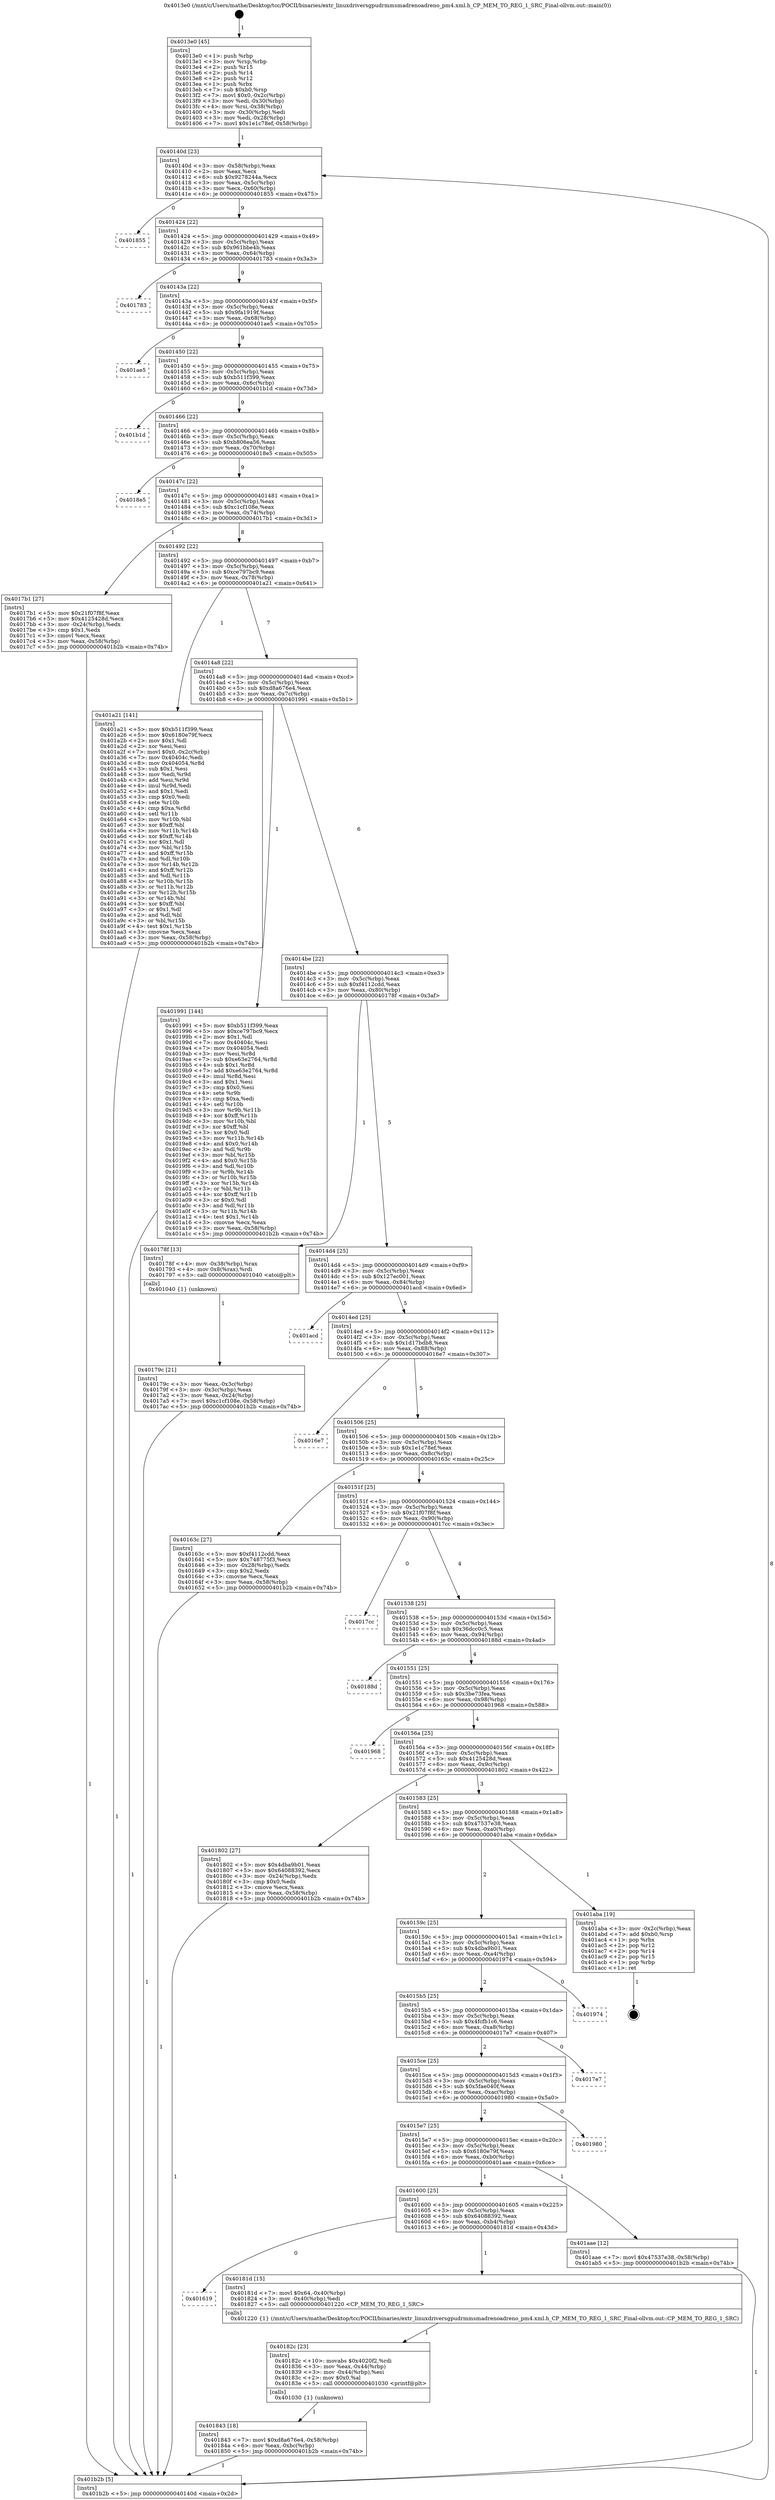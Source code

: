 digraph "0x4013e0" {
  label = "0x4013e0 (/mnt/c/Users/mathe/Desktop/tcc/POCII/binaries/extr_linuxdriversgpudrmmsmadrenoadreno_pm4.xml.h_CP_MEM_TO_REG_1_SRC_Final-ollvm.out::main(0))"
  labelloc = "t"
  node[shape=record]

  Entry [label="",width=0.3,height=0.3,shape=circle,fillcolor=black,style=filled]
  "0x40140d" [label="{
     0x40140d [23]\l
     | [instrs]\l
     &nbsp;&nbsp;0x40140d \<+3\>: mov -0x58(%rbp),%eax\l
     &nbsp;&nbsp;0x401410 \<+2\>: mov %eax,%ecx\l
     &nbsp;&nbsp;0x401412 \<+6\>: sub $0x9278244a,%ecx\l
     &nbsp;&nbsp;0x401418 \<+3\>: mov %eax,-0x5c(%rbp)\l
     &nbsp;&nbsp;0x40141b \<+3\>: mov %ecx,-0x60(%rbp)\l
     &nbsp;&nbsp;0x40141e \<+6\>: je 0000000000401855 \<main+0x475\>\l
  }"]
  "0x401855" [label="{
     0x401855\l
  }", style=dashed]
  "0x401424" [label="{
     0x401424 [22]\l
     | [instrs]\l
     &nbsp;&nbsp;0x401424 \<+5\>: jmp 0000000000401429 \<main+0x49\>\l
     &nbsp;&nbsp;0x401429 \<+3\>: mov -0x5c(%rbp),%eax\l
     &nbsp;&nbsp;0x40142c \<+5\>: sub $0x961bbe4b,%eax\l
     &nbsp;&nbsp;0x401431 \<+3\>: mov %eax,-0x64(%rbp)\l
     &nbsp;&nbsp;0x401434 \<+6\>: je 0000000000401783 \<main+0x3a3\>\l
  }"]
  Exit [label="",width=0.3,height=0.3,shape=circle,fillcolor=black,style=filled,peripheries=2]
  "0x401783" [label="{
     0x401783\l
  }", style=dashed]
  "0x40143a" [label="{
     0x40143a [22]\l
     | [instrs]\l
     &nbsp;&nbsp;0x40143a \<+5\>: jmp 000000000040143f \<main+0x5f\>\l
     &nbsp;&nbsp;0x40143f \<+3\>: mov -0x5c(%rbp),%eax\l
     &nbsp;&nbsp;0x401442 \<+5\>: sub $0x9fa1919f,%eax\l
     &nbsp;&nbsp;0x401447 \<+3\>: mov %eax,-0x68(%rbp)\l
     &nbsp;&nbsp;0x40144a \<+6\>: je 0000000000401ae5 \<main+0x705\>\l
  }"]
  "0x401843" [label="{
     0x401843 [18]\l
     | [instrs]\l
     &nbsp;&nbsp;0x401843 \<+7\>: movl $0xd8a676e4,-0x58(%rbp)\l
     &nbsp;&nbsp;0x40184a \<+6\>: mov %eax,-0xbc(%rbp)\l
     &nbsp;&nbsp;0x401850 \<+5\>: jmp 0000000000401b2b \<main+0x74b\>\l
  }"]
  "0x401ae5" [label="{
     0x401ae5\l
  }", style=dashed]
  "0x401450" [label="{
     0x401450 [22]\l
     | [instrs]\l
     &nbsp;&nbsp;0x401450 \<+5\>: jmp 0000000000401455 \<main+0x75\>\l
     &nbsp;&nbsp;0x401455 \<+3\>: mov -0x5c(%rbp),%eax\l
     &nbsp;&nbsp;0x401458 \<+5\>: sub $0xb511f399,%eax\l
     &nbsp;&nbsp;0x40145d \<+3\>: mov %eax,-0x6c(%rbp)\l
     &nbsp;&nbsp;0x401460 \<+6\>: je 0000000000401b1d \<main+0x73d\>\l
  }"]
  "0x40182c" [label="{
     0x40182c [23]\l
     | [instrs]\l
     &nbsp;&nbsp;0x40182c \<+10\>: movabs $0x4020f2,%rdi\l
     &nbsp;&nbsp;0x401836 \<+3\>: mov %eax,-0x44(%rbp)\l
     &nbsp;&nbsp;0x401839 \<+3\>: mov -0x44(%rbp),%esi\l
     &nbsp;&nbsp;0x40183c \<+2\>: mov $0x0,%al\l
     &nbsp;&nbsp;0x40183e \<+5\>: call 0000000000401030 \<printf@plt\>\l
     | [calls]\l
     &nbsp;&nbsp;0x401030 \{1\} (unknown)\l
  }"]
  "0x401b1d" [label="{
     0x401b1d\l
  }", style=dashed]
  "0x401466" [label="{
     0x401466 [22]\l
     | [instrs]\l
     &nbsp;&nbsp;0x401466 \<+5\>: jmp 000000000040146b \<main+0x8b\>\l
     &nbsp;&nbsp;0x40146b \<+3\>: mov -0x5c(%rbp),%eax\l
     &nbsp;&nbsp;0x40146e \<+5\>: sub $0xb806ea56,%eax\l
     &nbsp;&nbsp;0x401473 \<+3\>: mov %eax,-0x70(%rbp)\l
     &nbsp;&nbsp;0x401476 \<+6\>: je 00000000004018e5 \<main+0x505\>\l
  }"]
  "0x401619" [label="{
     0x401619\l
  }", style=dashed]
  "0x4018e5" [label="{
     0x4018e5\l
  }", style=dashed]
  "0x40147c" [label="{
     0x40147c [22]\l
     | [instrs]\l
     &nbsp;&nbsp;0x40147c \<+5\>: jmp 0000000000401481 \<main+0xa1\>\l
     &nbsp;&nbsp;0x401481 \<+3\>: mov -0x5c(%rbp),%eax\l
     &nbsp;&nbsp;0x401484 \<+5\>: sub $0xc1cf108e,%eax\l
     &nbsp;&nbsp;0x401489 \<+3\>: mov %eax,-0x74(%rbp)\l
     &nbsp;&nbsp;0x40148c \<+6\>: je 00000000004017b1 \<main+0x3d1\>\l
  }"]
  "0x40181d" [label="{
     0x40181d [15]\l
     | [instrs]\l
     &nbsp;&nbsp;0x40181d \<+7\>: movl $0x64,-0x40(%rbp)\l
     &nbsp;&nbsp;0x401824 \<+3\>: mov -0x40(%rbp),%edi\l
     &nbsp;&nbsp;0x401827 \<+5\>: call 0000000000401220 \<CP_MEM_TO_REG_1_SRC\>\l
     | [calls]\l
     &nbsp;&nbsp;0x401220 \{1\} (/mnt/c/Users/mathe/Desktop/tcc/POCII/binaries/extr_linuxdriversgpudrmmsmadrenoadreno_pm4.xml.h_CP_MEM_TO_REG_1_SRC_Final-ollvm.out::CP_MEM_TO_REG_1_SRC)\l
  }"]
  "0x4017b1" [label="{
     0x4017b1 [27]\l
     | [instrs]\l
     &nbsp;&nbsp;0x4017b1 \<+5\>: mov $0x21f07f8f,%eax\l
     &nbsp;&nbsp;0x4017b6 \<+5\>: mov $0x4125428d,%ecx\l
     &nbsp;&nbsp;0x4017bb \<+3\>: mov -0x24(%rbp),%edx\l
     &nbsp;&nbsp;0x4017be \<+3\>: cmp $0x1,%edx\l
     &nbsp;&nbsp;0x4017c1 \<+3\>: cmovl %ecx,%eax\l
     &nbsp;&nbsp;0x4017c4 \<+3\>: mov %eax,-0x58(%rbp)\l
     &nbsp;&nbsp;0x4017c7 \<+5\>: jmp 0000000000401b2b \<main+0x74b\>\l
  }"]
  "0x401492" [label="{
     0x401492 [22]\l
     | [instrs]\l
     &nbsp;&nbsp;0x401492 \<+5\>: jmp 0000000000401497 \<main+0xb7\>\l
     &nbsp;&nbsp;0x401497 \<+3\>: mov -0x5c(%rbp),%eax\l
     &nbsp;&nbsp;0x40149a \<+5\>: sub $0xce797bc9,%eax\l
     &nbsp;&nbsp;0x40149f \<+3\>: mov %eax,-0x78(%rbp)\l
     &nbsp;&nbsp;0x4014a2 \<+6\>: je 0000000000401a21 \<main+0x641\>\l
  }"]
  "0x401600" [label="{
     0x401600 [25]\l
     | [instrs]\l
     &nbsp;&nbsp;0x401600 \<+5\>: jmp 0000000000401605 \<main+0x225\>\l
     &nbsp;&nbsp;0x401605 \<+3\>: mov -0x5c(%rbp),%eax\l
     &nbsp;&nbsp;0x401608 \<+5\>: sub $0x64088392,%eax\l
     &nbsp;&nbsp;0x40160d \<+6\>: mov %eax,-0xb4(%rbp)\l
     &nbsp;&nbsp;0x401613 \<+6\>: je 000000000040181d \<main+0x43d\>\l
  }"]
  "0x401a21" [label="{
     0x401a21 [141]\l
     | [instrs]\l
     &nbsp;&nbsp;0x401a21 \<+5\>: mov $0xb511f399,%eax\l
     &nbsp;&nbsp;0x401a26 \<+5\>: mov $0x6180e79f,%ecx\l
     &nbsp;&nbsp;0x401a2b \<+2\>: mov $0x1,%dl\l
     &nbsp;&nbsp;0x401a2d \<+2\>: xor %esi,%esi\l
     &nbsp;&nbsp;0x401a2f \<+7\>: movl $0x0,-0x2c(%rbp)\l
     &nbsp;&nbsp;0x401a36 \<+7\>: mov 0x40404c,%edi\l
     &nbsp;&nbsp;0x401a3d \<+8\>: mov 0x404054,%r8d\l
     &nbsp;&nbsp;0x401a45 \<+3\>: sub $0x1,%esi\l
     &nbsp;&nbsp;0x401a48 \<+3\>: mov %edi,%r9d\l
     &nbsp;&nbsp;0x401a4b \<+3\>: add %esi,%r9d\l
     &nbsp;&nbsp;0x401a4e \<+4\>: imul %r9d,%edi\l
     &nbsp;&nbsp;0x401a52 \<+3\>: and $0x1,%edi\l
     &nbsp;&nbsp;0x401a55 \<+3\>: cmp $0x0,%edi\l
     &nbsp;&nbsp;0x401a58 \<+4\>: sete %r10b\l
     &nbsp;&nbsp;0x401a5c \<+4\>: cmp $0xa,%r8d\l
     &nbsp;&nbsp;0x401a60 \<+4\>: setl %r11b\l
     &nbsp;&nbsp;0x401a64 \<+3\>: mov %r10b,%bl\l
     &nbsp;&nbsp;0x401a67 \<+3\>: xor $0xff,%bl\l
     &nbsp;&nbsp;0x401a6a \<+3\>: mov %r11b,%r14b\l
     &nbsp;&nbsp;0x401a6d \<+4\>: xor $0xff,%r14b\l
     &nbsp;&nbsp;0x401a71 \<+3\>: xor $0x1,%dl\l
     &nbsp;&nbsp;0x401a74 \<+3\>: mov %bl,%r15b\l
     &nbsp;&nbsp;0x401a77 \<+4\>: and $0xff,%r15b\l
     &nbsp;&nbsp;0x401a7b \<+3\>: and %dl,%r10b\l
     &nbsp;&nbsp;0x401a7e \<+3\>: mov %r14b,%r12b\l
     &nbsp;&nbsp;0x401a81 \<+4\>: and $0xff,%r12b\l
     &nbsp;&nbsp;0x401a85 \<+3\>: and %dl,%r11b\l
     &nbsp;&nbsp;0x401a88 \<+3\>: or %r10b,%r15b\l
     &nbsp;&nbsp;0x401a8b \<+3\>: or %r11b,%r12b\l
     &nbsp;&nbsp;0x401a8e \<+3\>: xor %r12b,%r15b\l
     &nbsp;&nbsp;0x401a91 \<+3\>: or %r14b,%bl\l
     &nbsp;&nbsp;0x401a94 \<+3\>: xor $0xff,%bl\l
     &nbsp;&nbsp;0x401a97 \<+3\>: or $0x1,%dl\l
     &nbsp;&nbsp;0x401a9a \<+2\>: and %dl,%bl\l
     &nbsp;&nbsp;0x401a9c \<+3\>: or %bl,%r15b\l
     &nbsp;&nbsp;0x401a9f \<+4\>: test $0x1,%r15b\l
     &nbsp;&nbsp;0x401aa3 \<+3\>: cmovne %ecx,%eax\l
     &nbsp;&nbsp;0x401aa6 \<+3\>: mov %eax,-0x58(%rbp)\l
     &nbsp;&nbsp;0x401aa9 \<+5\>: jmp 0000000000401b2b \<main+0x74b\>\l
  }"]
  "0x4014a8" [label="{
     0x4014a8 [22]\l
     | [instrs]\l
     &nbsp;&nbsp;0x4014a8 \<+5\>: jmp 00000000004014ad \<main+0xcd\>\l
     &nbsp;&nbsp;0x4014ad \<+3\>: mov -0x5c(%rbp),%eax\l
     &nbsp;&nbsp;0x4014b0 \<+5\>: sub $0xd8a676e4,%eax\l
     &nbsp;&nbsp;0x4014b5 \<+3\>: mov %eax,-0x7c(%rbp)\l
     &nbsp;&nbsp;0x4014b8 \<+6\>: je 0000000000401991 \<main+0x5b1\>\l
  }"]
  "0x401aae" [label="{
     0x401aae [12]\l
     | [instrs]\l
     &nbsp;&nbsp;0x401aae \<+7\>: movl $0x47537e38,-0x58(%rbp)\l
     &nbsp;&nbsp;0x401ab5 \<+5\>: jmp 0000000000401b2b \<main+0x74b\>\l
  }"]
  "0x401991" [label="{
     0x401991 [144]\l
     | [instrs]\l
     &nbsp;&nbsp;0x401991 \<+5\>: mov $0xb511f399,%eax\l
     &nbsp;&nbsp;0x401996 \<+5\>: mov $0xce797bc9,%ecx\l
     &nbsp;&nbsp;0x40199b \<+2\>: mov $0x1,%dl\l
     &nbsp;&nbsp;0x40199d \<+7\>: mov 0x40404c,%esi\l
     &nbsp;&nbsp;0x4019a4 \<+7\>: mov 0x404054,%edi\l
     &nbsp;&nbsp;0x4019ab \<+3\>: mov %esi,%r8d\l
     &nbsp;&nbsp;0x4019ae \<+7\>: sub $0xe63e2764,%r8d\l
     &nbsp;&nbsp;0x4019b5 \<+4\>: sub $0x1,%r8d\l
     &nbsp;&nbsp;0x4019b9 \<+7\>: add $0xe63e2764,%r8d\l
     &nbsp;&nbsp;0x4019c0 \<+4\>: imul %r8d,%esi\l
     &nbsp;&nbsp;0x4019c4 \<+3\>: and $0x1,%esi\l
     &nbsp;&nbsp;0x4019c7 \<+3\>: cmp $0x0,%esi\l
     &nbsp;&nbsp;0x4019ca \<+4\>: sete %r9b\l
     &nbsp;&nbsp;0x4019ce \<+3\>: cmp $0xa,%edi\l
     &nbsp;&nbsp;0x4019d1 \<+4\>: setl %r10b\l
     &nbsp;&nbsp;0x4019d5 \<+3\>: mov %r9b,%r11b\l
     &nbsp;&nbsp;0x4019d8 \<+4\>: xor $0xff,%r11b\l
     &nbsp;&nbsp;0x4019dc \<+3\>: mov %r10b,%bl\l
     &nbsp;&nbsp;0x4019df \<+3\>: xor $0xff,%bl\l
     &nbsp;&nbsp;0x4019e2 \<+3\>: xor $0x0,%dl\l
     &nbsp;&nbsp;0x4019e5 \<+3\>: mov %r11b,%r14b\l
     &nbsp;&nbsp;0x4019e8 \<+4\>: and $0x0,%r14b\l
     &nbsp;&nbsp;0x4019ec \<+3\>: and %dl,%r9b\l
     &nbsp;&nbsp;0x4019ef \<+3\>: mov %bl,%r15b\l
     &nbsp;&nbsp;0x4019f2 \<+4\>: and $0x0,%r15b\l
     &nbsp;&nbsp;0x4019f6 \<+3\>: and %dl,%r10b\l
     &nbsp;&nbsp;0x4019f9 \<+3\>: or %r9b,%r14b\l
     &nbsp;&nbsp;0x4019fc \<+3\>: or %r10b,%r15b\l
     &nbsp;&nbsp;0x4019ff \<+3\>: xor %r15b,%r14b\l
     &nbsp;&nbsp;0x401a02 \<+3\>: or %bl,%r11b\l
     &nbsp;&nbsp;0x401a05 \<+4\>: xor $0xff,%r11b\l
     &nbsp;&nbsp;0x401a09 \<+3\>: or $0x0,%dl\l
     &nbsp;&nbsp;0x401a0c \<+3\>: and %dl,%r11b\l
     &nbsp;&nbsp;0x401a0f \<+3\>: or %r11b,%r14b\l
     &nbsp;&nbsp;0x401a12 \<+4\>: test $0x1,%r14b\l
     &nbsp;&nbsp;0x401a16 \<+3\>: cmovne %ecx,%eax\l
     &nbsp;&nbsp;0x401a19 \<+3\>: mov %eax,-0x58(%rbp)\l
     &nbsp;&nbsp;0x401a1c \<+5\>: jmp 0000000000401b2b \<main+0x74b\>\l
  }"]
  "0x4014be" [label="{
     0x4014be [22]\l
     | [instrs]\l
     &nbsp;&nbsp;0x4014be \<+5\>: jmp 00000000004014c3 \<main+0xe3\>\l
     &nbsp;&nbsp;0x4014c3 \<+3\>: mov -0x5c(%rbp),%eax\l
     &nbsp;&nbsp;0x4014c6 \<+5\>: sub $0xf4112cdd,%eax\l
     &nbsp;&nbsp;0x4014cb \<+3\>: mov %eax,-0x80(%rbp)\l
     &nbsp;&nbsp;0x4014ce \<+6\>: je 000000000040178f \<main+0x3af\>\l
  }"]
  "0x4015e7" [label="{
     0x4015e7 [25]\l
     | [instrs]\l
     &nbsp;&nbsp;0x4015e7 \<+5\>: jmp 00000000004015ec \<main+0x20c\>\l
     &nbsp;&nbsp;0x4015ec \<+3\>: mov -0x5c(%rbp),%eax\l
     &nbsp;&nbsp;0x4015ef \<+5\>: sub $0x6180e79f,%eax\l
     &nbsp;&nbsp;0x4015f4 \<+6\>: mov %eax,-0xb0(%rbp)\l
     &nbsp;&nbsp;0x4015fa \<+6\>: je 0000000000401aae \<main+0x6ce\>\l
  }"]
  "0x40178f" [label="{
     0x40178f [13]\l
     | [instrs]\l
     &nbsp;&nbsp;0x40178f \<+4\>: mov -0x38(%rbp),%rax\l
     &nbsp;&nbsp;0x401793 \<+4\>: mov 0x8(%rax),%rdi\l
     &nbsp;&nbsp;0x401797 \<+5\>: call 0000000000401040 \<atoi@plt\>\l
     | [calls]\l
     &nbsp;&nbsp;0x401040 \{1\} (unknown)\l
  }"]
  "0x4014d4" [label="{
     0x4014d4 [25]\l
     | [instrs]\l
     &nbsp;&nbsp;0x4014d4 \<+5\>: jmp 00000000004014d9 \<main+0xf9\>\l
     &nbsp;&nbsp;0x4014d9 \<+3\>: mov -0x5c(%rbp),%eax\l
     &nbsp;&nbsp;0x4014dc \<+5\>: sub $0x127ec001,%eax\l
     &nbsp;&nbsp;0x4014e1 \<+6\>: mov %eax,-0x84(%rbp)\l
     &nbsp;&nbsp;0x4014e7 \<+6\>: je 0000000000401acd \<main+0x6ed\>\l
  }"]
  "0x401980" [label="{
     0x401980\l
  }", style=dashed]
  "0x401acd" [label="{
     0x401acd\l
  }", style=dashed]
  "0x4014ed" [label="{
     0x4014ed [25]\l
     | [instrs]\l
     &nbsp;&nbsp;0x4014ed \<+5\>: jmp 00000000004014f2 \<main+0x112\>\l
     &nbsp;&nbsp;0x4014f2 \<+3\>: mov -0x5c(%rbp),%eax\l
     &nbsp;&nbsp;0x4014f5 \<+5\>: sub $0x1d17bdb8,%eax\l
     &nbsp;&nbsp;0x4014fa \<+6\>: mov %eax,-0x88(%rbp)\l
     &nbsp;&nbsp;0x401500 \<+6\>: je 00000000004016e7 \<main+0x307\>\l
  }"]
  "0x4015ce" [label="{
     0x4015ce [25]\l
     | [instrs]\l
     &nbsp;&nbsp;0x4015ce \<+5\>: jmp 00000000004015d3 \<main+0x1f3\>\l
     &nbsp;&nbsp;0x4015d3 \<+3\>: mov -0x5c(%rbp),%eax\l
     &nbsp;&nbsp;0x4015d6 \<+5\>: sub $0x5fae040f,%eax\l
     &nbsp;&nbsp;0x4015db \<+6\>: mov %eax,-0xac(%rbp)\l
     &nbsp;&nbsp;0x4015e1 \<+6\>: je 0000000000401980 \<main+0x5a0\>\l
  }"]
  "0x4016e7" [label="{
     0x4016e7\l
  }", style=dashed]
  "0x401506" [label="{
     0x401506 [25]\l
     | [instrs]\l
     &nbsp;&nbsp;0x401506 \<+5\>: jmp 000000000040150b \<main+0x12b\>\l
     &nbsp;&nbsp;0x40150b \<+3\>: mov -0x5c(%rbp),%eax\l
     &nbsp;&nbsp;0x40150e \<+5\>: sub $0x1e1c78ef,%eax\l
     &nbsp;&nbsp;0x401513 \<+6\>: mov %eax,-0x8c(%rbp)\l
     &nbsp;&nbsp;0x401519 \<+6\>: je 000000000040163c \<main+0x25c\>\l
  }"]
  "0x4017e7" [label="{
     0x4017e7\l
  }", style=dashed]
  "0x40163c" [label="{
     0x40163c [27]\l
     | [instrs]\l
     &nbsp;&nbsp;0x40163c \<+5\>: mov $0xf4112cdd,%eax\l
     &nbsp;&nbsp;0x401641 \<+5\>: mov $0x748775f3,%ecx\l
     &nbsp;&nbsp;0x401646 \<+3\>: mov -0x28(%rbp),%edx\l
     &nbsp;&nbsp;0x401649 \<+3\>: cmp $0x2,%edx\l
     &nbsp;&nbsp;0x40164c \<+3\>: cmovne %ecx,%eax\l
     &nbsp;&nbsp;0x40164f \<+3\>: mov %eax,-0x58(%rbp)\l
     &nbsp;&nbsp;0x401652 \<+5\>: jmp 0000000000401b2b \<main+0x74b\>\l
  }"]
  "0x40151f" [label="{
     0x40151f [25]\l
     | [instrs]\l
     &nbsp;&nbsp;0x40151f \<+5\>: jmp 0000000000401524 \<main+0x144\>\l
     &nbsp;&nbsp;0x401524 \<+3\>: mov -0x5c(%rbp),%eax\l
     &nbsp;&nbsp;0x401527 \<+5\>: sub $0x21f07f8f,%eax\l
     &nbsp;&nbsp;0x40152c \<+6\>: mov %eax,-0x90(%rbp)\l
     &nbsp;&nbsp;0x401532 \<+6\>: je 00000000004017cc \<main+0x3ec\>\l
  }"]
  "0x401b2b" [label="{
     0x401b2b [5]\l
     | [instrs]\l
     &nbsp;&nbsp;0x401b2b \<+5\>: jmp 000000000040140d \<main+0x2d\>\l
  }"]
  "0x4013e0" [label="{
     0x4013e0 [45]\l
     | [instrs]\l
     &nbsp;&nbsp;0x4013e0 \<+1\>: push %rbp\l
     &nbsp;&nbsp;0x4013e1 \<+3\>: mov %rsp,%rbp\l
     &nbsp;&nbsp;0x4013e4 \<+2\>: push %r15\l
     &nbsp;&nbsp;0x4013e6 \<+2\>: push %r14\l
     &nbsp;&nbsp;0x4013e8 \<+2\>: push %r12\l
     &nbsp;&nbsp;0x4013ea \<+1\>: push %rbx\l
     &nbsp;&nbsp;0x4013eb \<+7\>: sub $0xb0,%rsp\l
     &nbsp;&nbsp;0x4013f2 \<+7\>: movl $0x0,-0x2c(%rbp)\l
     &nbsp;&nbsp;0x4013f9 \<+3\>: mov %edi,-0x30(%rbp)\l
     &nbsp;&nbsp;0x4013fc \<+4\>: mov %rsi,-0x38(%rbp)\l
     &nbsp;&nbsp;0x401400 \<+3\>: mov -0x30(%rbp),%edi\l
     &nbsp;&nbsp;0x401403 \<+3\>: mov %edi,-0x28(%rbp)\l
     &nbsp;&nbsp;0x401406 \<+7\>: movl $0x1e1c78ef,-0x58(%rbp)\l
  }"]
  "0x40179c" [label="{
     0x40179c [21]\l
     | [instrs]\l
     &nbsp;&nbsp;0x40179c \<+3\>: mov %eax,-0x3c(%rbp)\l
     &nbsp;&nbsp;0x40179f \<+3\>: mov -0x3c(%rbp),%eax\l
     &nbsp;&nbsp;0x4017a2 \<+3\>: mov %eax,-0x24(%rbp)\l
     &nbsp;&nbsp;0x4017a5 \<+7\>: movl $0xc1cf108e,-0x58(%rbp)\l
     &nbsp;&nbsp;0x4017ac \<+5\>: jmp 0000000000401b2b \<main+0x74b\>\l
  }"]
  "0x4015b5" [label="{
     0x4015b5 [25]\l
     | [instrs]\l
     &nbsp;&nbsp;0x4015b5 \<+5\>: jmp 00000000004015ba \<main+0x1da\>\l
     &nbsp;&nbsp;0x4015ba \<+3\>: mov -0x5c(%rbp),%eax\l
     &nbsp;&nbsp;0x4015bd \<+5\>: sub $0x4fcfb1c6,%eax\l
     &nbsp;&nbsp;0x4015c2 \<+6\>: mov %eax,-0xa8(%rbp)\l
     &nbsp;&nbsp;0x4015c8 \<+6\>: je 00000000004017e7 \<main+0x407\>\l
  }"]
  "0x4017cc" [label="{
     0x4017cc\l
  }", style=dashed]
  "0x401538" [label="{
     0x401538 [25]\l
     | [instrs]\l
     &nbsp;&nbsp;0x401538 \<+5\>: jmp 000000000040153d \<main+0x15d\>\l
     &nbsp;&nbsp;0x40153d \<+3\>: mov -0x5c(%rbp),%eax\l
     &nbsp;&nbsp;0x401540 \<+5\>: sub $0x36dcc0c5,%eax\l
     &nbsp;&nbsp;0x401545 \<+6\>: mov %eax,-0x94(%rbp)\l
     &nbsp;&nbsp;0x40154b \<+6\>: je 000000000040188d \<main+0x4ad\>\l
  }"]
  "0x401974" [label="{
     0x401974\l
  }", style=dashed]
  "0x40188d" [label="{
     0x40188d\l
  }", style=dashed]
  "0x401551" [label="{
     0x401551 [25]\l
     | [instrs]\l
     &nbsp;&nbsp;0x401551 \<+5\>: jmp 0000000000401556 \<main+0x176\>\l
     &nbsp;&nbsp;0x401556 \<+3\>: mov -0x5c(%rbp),%eax\l
     &nbsp;&nbsp;0x401559 \<+5\>: sub $0x3be73fea,%eax\l
     &nbsp;&nbsp;0x40155e \<+6\>: mov %eax,-0x98(%rbp)\l
     &nbsp;&nbsp;0x401564 \<+6\>: je 0000000000401968 \<main+0x588\>\l
  }"]
  "0x40159c" [label="{
     0x40159c [25]\l
     | [instrs]\l
     &nbsp;&nbsp;0x40159c \<+5\>: jmp 00000000004015a1 \<main+0x1c1\>\l
     &nbsp;&nbsp;0x4015a1 \<+3\>: mov -0x5c(%rbp),%eax\l
     &nbsp;&nbsp;0x4015a4 \<+5\>: sub $0x4dba9b01,%eax\l
     &nbsp;&nbsp;0x4015a9 \<+6\>: mov %eax,-0xa4(%rbp)\l
     &nbsp;&nbsp;0x4015af \<+6\>: je 0000000000401974 \<main+0x594\>\l
  }"]
  "0x401968" [label="{
     0x401968\l
  }", style=dashed]
  "0x40156a" [label="{
     0x40156a [25]\l
     | [instrs]\l
     &nbsp;&nbsp;0x40156a \<+5\>: jmp 000000000040156f \<main+0x18f\>\l
     &nbsp;&nbsp;0x40156f \<+3\>: mov -0x5c(%rbp),%eax\l
     &nbsp;&nbsp;0x401572 \<+5\>: sub $0x4125428d,%eax\l
     &nbsp;&nbsp;0x401577 \<+6\>: mov %eax,-0x9c(%rbp)\l
     &nbsp;&nbsp;0x40157d \<+6\>: je 0000000000401802 \<main+0x422\>\l
  }"]
  "0x401aba" [label="{
     0x401aba [19]\l
     | [instrs]\l
     &nbsp;&nbsp;0x401aba \<+3\>: mov -0x2c(%rbp),%eax\l
     &nbsp;&nbsp;0x401abd \<+7\>: add $0xb0,%rsp\l
     &nbsp;&nbsp;0x401ac4 \<+1\>: pop %rbx\l
     &nbsp;&nbsp;0x401ac5 \<+2\>: pop %r12\l
     &nbsp;&nbsp;0x401ac7 \<+2\>: pop %r14\l
     &nbsp;&nbsp;0x401ac9 \<+2\>: pop %r15\l
     &nbsp;&nbsp;0x401acb \<+1\>: pop %rbp\l
     &nbsp;&nbsp;0x401acc \<+1\>: ret\l
  }"]
  "0x401802" [label="{
     0x401802 [27]\l
     | [instrs]\l
     &nbsp;&nbsp;0x401802 \<+5\>: mov $0x4dba9b01,%eax\l
     &nbsp;&nbsp;0x401807 \<+5\>: mov $0x64088392,%ecx\l
     &nbsp;&nbsp;0x40180c \<+3\>: mov -0x24(%rbp),%edx\l
     &nbsp;&nbsp;0x40180f \<+3\>: cmp $0x0,%edx\l
     &nbsp;&nbsp;0x401812 \<+3\>: cmove %ecx,%eax\l
     &nbsp;&nbsp;0x401815 \<+3\>: mov %eax,-0x58(%rbp)\l
     &nbsp;&nbsp;0x401818 \<+5\>: jmp 0000000000401b2b \<main+0x74b\>\l
  }"]
  "0x401583" [label="{
     0x401583 [25]\l
     | [instrs]\l
     &nbsp;&nbsp;0x401583 \<+5\>: jmp 0000000000401588 \<main+0x1a8\>\l
     &nbsp;&nbsp;0x401588 \<+3\>: mov -0x5c(%rbp),%eax\l
     &nbsp;&nbsp;0x40158b \<+5\>: sub $0x47537e38,%eax\l
     &nbsp;&nbsp;0x401590 \<+6\>: mov %eax,-0xa0(%rbp)\l
     &nbsp;&nbsp;0x401596 \<+6\>: je 0000000000401aba \<main+0x6da\>\l
  }"]
  Entry -> "0x4013e0" [label=" 1"]
  "0x40140d" -> "0x401855" [label=" 0"]
  "0x40140d" -> "0x401424" [label=" 9"]
  "0x401aba" -> Exit [label=" 1"]
  "0x401424" -> "0x401783" [label=" 0"]
  "0x401424" -> "0x40143a" [label=" 9"]
  "0x401aae" -> "0x401b2b" [label=" 1"]
  "0x40143a" -> "0x401ae5" [label=" 0"]
  "0x40143a" -> "0x401450" [label=" 9"]
  "0x401a21" -> "0x401b2b" [label=" 1"]
  "0x401450" -> "0x401b1d" [label=" 0"]
  "0x401450" -> "0x401466" [label=" 9"]
  "0x401991" -> "0x401b2b" [label=" 1"]
  "0x401466" -> "0x4018e5" [label=" 0"]
  "0x401466" -> "0x40147c" [label=" 9"]
  "0x401843" -> "0x401b2b" [label=" 1"]
  "0x40147c" -> "0x4017b1" [label=" 1"]
  "0x40147c" -> "0x401492" [label=" 8"]
  "0x40182c" -> "0x401843" [label=" 1"]
  "0x401492" -> "0x401a21" [label=" 1"]
  "0x401492" -> "0x4014a8" [label=" 7"]
  "0x401600" -> "0x401619" [label=" 0"]
  "0x4014a8" -> "0x401991" [label=" 1"]
  "0x4014a8" -> "0x4014be" [label=" 6"]
  "0x401600" -> "0x40181d" [label=" 1"]
  "0x4014be" -> "0x40178f" [label=" 1"]
  "0x4014be" -> "0x4014d4" [label=" 5"]
  "0x4015e7" -> "0x401600" [label=" 1"]
  "0x4014d4" -> "0x401acd" [label=" 0"]
  "0x4014d4" -> "0x4014ed" [label=" 5"]
  "0x4015e7" -> "0x401aae" [label=" 1"]
  "0x4014ed" -> "0x4016e7" [label=" 0"]
  "0x4014ed" -> "0x401506" [label=" 5"]
  "0x4015ce" -> "0x4015e7" [label=" 2"]
  "0x401506" -> "0x40163c" [label=" 1"]
  "0x401506" -> "0x40151f" [label=" 4"]
  "0x40163c" -> "0x401b2b" [label=" 1"]
  "0x4013e0" -> "0x40140d" [label=" 1"]
  "0x401b2b" -> "0x40140d" [label=" 8"]
  "0x40178f" -> "0x40179c" [label=" 1"]
  "0x40179c" -> "0x401b2b" [label=" 1"]
  "0x4017b1" -> "0x401b2b" [label=" 1"]
  "0x4015ce" -> "0x401980" [label=" 0"]
  "0x40151f" -> "0x4017cc" [label=" 0"]
  "0x40151f" -> "0x401538" [label=" 4"]
  "0x4015b5" -> "0x4015ce" [label=" 2"]
  "0x401538" -> "0x40188d" [label=" 0"]
  "0x401538" -> "0x401551" [label=" 4"]
  "0x4015b5" -> "0x4017e7" [label=" 0"]
  "0x401551" -> "0x401968" [label=" 0"]
  "0x401551" -> "0x40156a" [label=" 4"]
  "0x40159c" -> "0x4015b5" [label=" 2"]
  "0x40156a" -> "0x401802" [label=" 1"]
  "0x40156a" -> "0x401583" [label=" 3"]
  "0x401802" -> "0x401b2b" [label=" 1"]
  "0x40159c" -> "0x401974" [label=" 0"]
  "0x401583" -> "0x401aba" [label=" 1"]
  "0x401583" -> "0x40159c" [label=" 2"]
  "0x40181d" -> "0x40182c" [label=" 1"]
}

